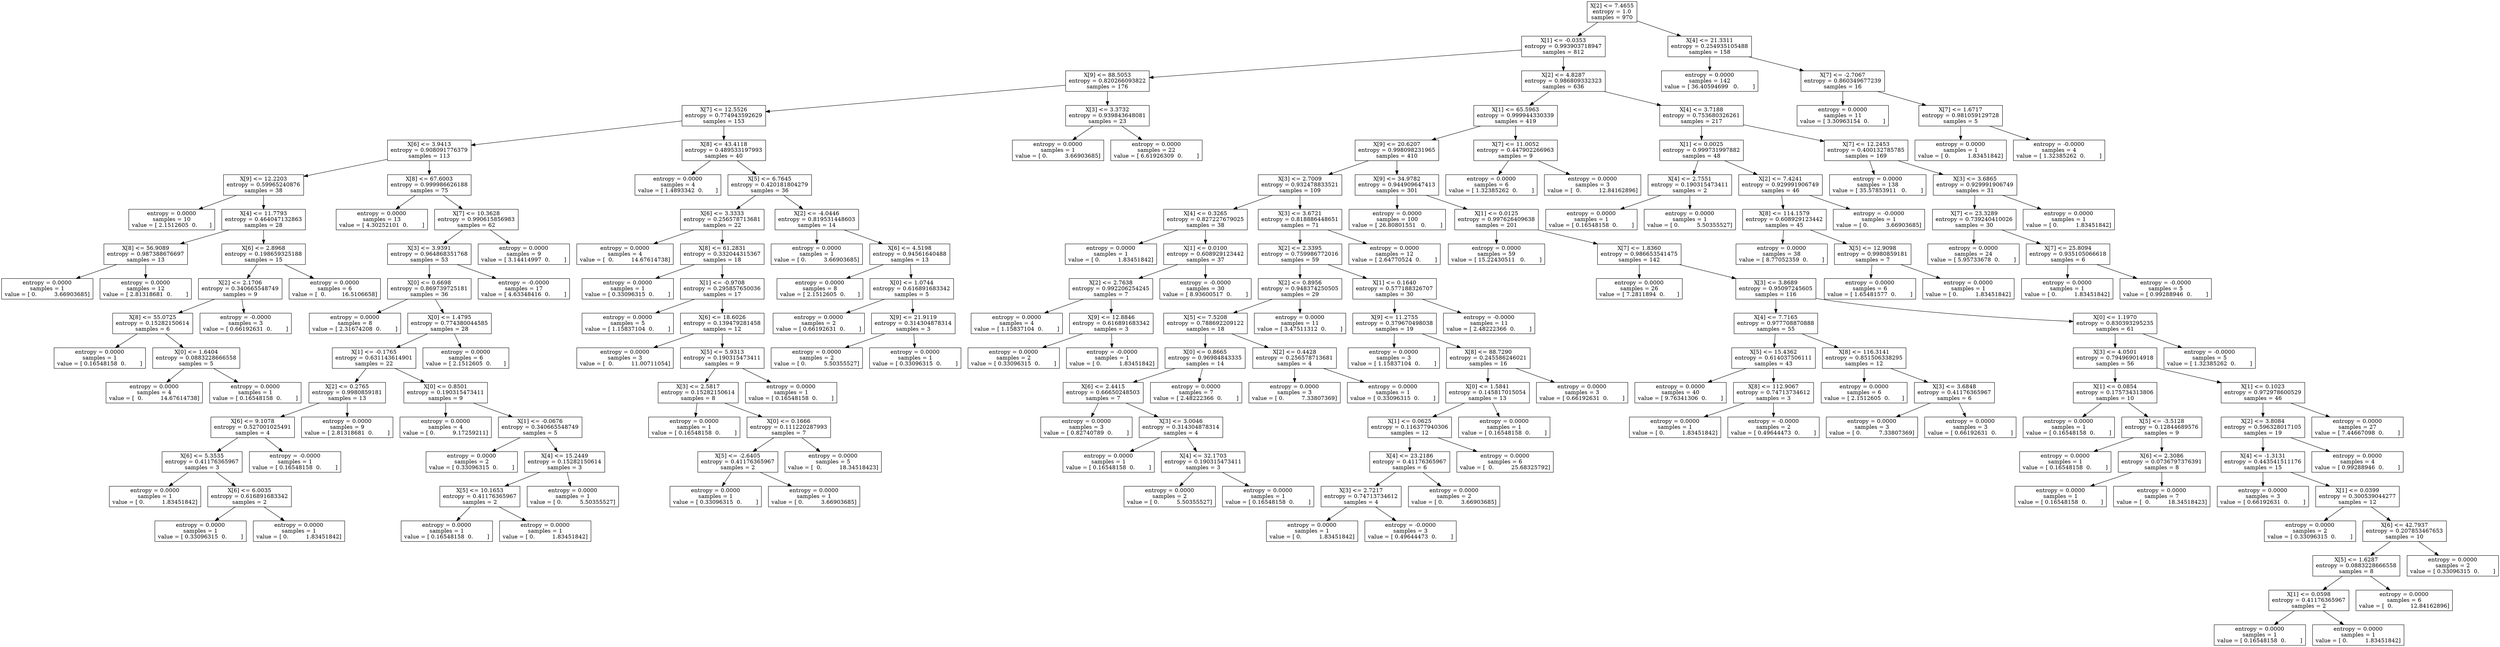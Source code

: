 digraph Tree {
0 [label="X[2] <= 7.4655\nentropy = 1.0\nsamples = 970", shape="box"] ;
1 [label="X[1] <= -0.0353\nentropy = 0.993903718947\nsamples = 812", shape="box"] ;
0 -> 1 ;
2 [label="X[9] <= 88.5053\nentropy = 0.820266093822\nsamples = 176", shape="box"] ;
1 -> 2 ;
3 [label="X[7] <= 12.5526\nentropy = 0.774943592629\nsamples = 153", shape="box"] ;
2 -> 3 ;
4 [label="X[6] <= 3.9413\nentropy = 0.908091776379\nsamples = 113", shape="box"] ;
3 -> 4 ;
5 [label="X[9] <= 12.2203\nentropy = 0.59965240876\nsamples = 38", shape="box"] ;
4 -> 5 ;
6 [label="entropy = 0.0000\nsamples = 10\nvalue = [ 2.1512605  0.       ]", shape="box"] ;
5 -> 6 ;
7 [label="X[4] <= 11.7793\nentropy = 0.464047132863\nsamples = 28", shape="box"] ;
5 -> 7 ;
8 [label="X[8] <= 56.9089\nentropy = 0.987388676697\nsamples = 13", shape="box"] ;
7 -> 8 ;
9 [label="entropy = 0.0000\nsamples = 1\nvalue = [ 0.          3.66903685]", shape="box"] ;
8 -> 9 ;
10 [label="entropy = 0.0000\nsamples = 12\nvalue = [ 2.81318681  0.        ]", shape="box"] ;
8 -> 10 ;
11 [label="X[6] <= 2.8968\nentropy = 0.198659325188\nsamples = 15", shape="box"] ;
7 -> 11 ;
12 [label="X[2] <= 2.1706\nentropy = 0.340665548749\nsamples = 9", shape="box"] ;
11 -> 12 ;
13 [label="X[8] <= 55.0725\nentropy = 0.15282150614\nsamples = 6", shape="box"] ;
12 -> 13 ;
14 [label="entropy = 0.0000\nsamples = 1\nvalue = [ 0.16548158  0.        ]", shape="box"] ;
13 -> 14 ;
15 [label="X[0] <= 1.6404\nentropy = 0.0883228666558\nsamples = 5", shape="box"] ;
13 -> 15 ;
16 [label="entropy = 0.0000\nsamples = 4\nvalue = [  0.          14.67614738]", shape="box"] ;
15 -> 16 ;
17 [label="entropy = 0.0000\nsamples = 1\nvalue = [ 0.16548158  0.        ]", shape="box"] ;
15 -> 17 ;
18 [label="entropy = -0.0000\nsamples = 3\nvalue = [ 0.66192631  0.        ]", shape="box"] ;
12 -> 18 ;
19 [label="entropy = 0.0000\nsamples = 6\nvalue = [  0.         16.5106658]", shape="box"] ;
11 -> 19 ;
20 [label="X[8] <= 67.6003\nentropy = 0.999986626188\nsamples = 75", shape="box"] ;
4 -> 20 ;
21 [label="entropy = 0.0000\nsamples = 13\nvalue = [ 4.30252101  0.        ]", shape="box"] ;
20 -> 21 ;
22 [label="X[7] <= 10.3628\nentropy = 0.990615856983\nsamples = 62", shape="box"] ;
20 -> 22 ;
23 [label="X[3] <= 3.9391\nentropy = 0.964868351768\nsamples = 53", shape="box"] ;
22 -> 23 ;
24 [label="X[0] <= 0.6698\nentropy = 0.869739725181\nsamples = 36", shape="box"] ;
23 -> 24 ;
25 [label="entropy = 0.0000\nsamples = 8\nvalue = [ 2.31674208  0.        ]", shape="box"] ;
24 -> 25 ;
26 [label="X[0] <= 1.4795\nentropy = 0.774380044585\nsamples = 28", shape="box"] ;
24 -> 26 ;
27 [label="X[1] <= -0.1765\nentropy = 0.631143614901\nsamples = 22", shape="box"] ;
26 -> 27 ;
28 [label="X[2] <= 0.2765\nentropy = 0.9980859181\nsamples = 13", shape="box"] ;
27 -> 28 ;
29 [label="X[6] <= 9.1078\nentropy = 0.527001025491\nsamples = 4", shape="box"] ;
28 -> 29 ;
30 [label="X[6] <= 5.3535\nentropy = 0.41176365967\nsamples = 3", shape="box"] ;
29 -> 30 ;
31 [label="entropy = 0.0000\nsamples = 1\nvalue = [ 0.          1.83451842]", shape="box"] ;
30 -> 31 ;
32 [label="X[6] <= 6.0035\nentropy = 0.616891683342\nsamples = 2", shape="box"] ;
30 -> 32 ;
33 [label="entropy = 0.0000\nsamples = 1\nvalue = [ 0.33096315  0.        ]", shape="box"] ;
32 -> 33 ;
34 [label="entropy = 0.0000\nsamples = 1\nvalue = [ 0.          1.83451842]", shape="box"] ;
32 -> 34 ;
35 [label="entropy = -0.0000\nsamples = 1\nvalue = [ 0.16548158  0.        ]", shape="box"] ;
29 -> 35 ;
36 [label="entropy = 0.0000\nsamples = 9\nvalue = [ 2.81318681  0.        ]", shape="box"] ;
28 -> 36 ;
37 [label="X[0] <= 0.8501\nentropy = 0.190315473411\nsamples = 9", shape="box"] ;
27 -> 37 ;
38 [label="entropy = 0.0000\nsamples = 4\nvalue = [ 0.          9.17259211]", shape="box"] ;
37 -> 38 ;
39 [label="X[1] <= -0.0676\nentropy = 0.340665548749\nsamples = 5", shape="box"] ;
37 -> 39 ;
40 [label="entropy = 0.0000\nsamples = 2\nvalue = [ 0.33096315  0.        ]", shape="box"] ;
39 -> 40 ;
41 [label="X[4] <= 15.2449\nentropy = 0.15282150614\nsamples = 3", shape="box"] ;
39 -> 41 ;
42 [label="X[5] <= 10.1653\nentropy = 0.41176365967\nsamples = 2", shape="box"] ;
41 -> 42 ;
43 [label="entropy = 0.0000\nsamples = 1\nvalue = [ 0.16548158  0.        ]", shape="box"] ;
42 -> 43 ;
44 [label="entropy = 0.0000\nsamples = 1\nvalue = [ 0.          1.83451842]", shape="box"] ;
42 -> 44 ;
45 [label="entropy = 0.0000\nsamples = 1\nvalue = [ 0.          5.50355527]", shape="box"] ;
41 -> 45 ;
46 [label="entropy = 0.0000\nsamples = 6\nvalue = [ 2.1512605  0.       ]", shape="box"] ;
26 -> 46 ;
47 [label="entropy = -0.0000\nsamples = 17\nvalue = [ 4.63348416  0.        ]", shape="box"] ;
23 -> 47 ;
48 [label="entropy = 0.0000\nsamples = 9\nvalue = [ 3.14414997  0.        ]", shape="box"] ;
22 -> 48 ;
49 [label="X[8] <= 43.4118\nentropy = 0.489533197993\nsamples = 40", shape="box"] ;
3 -> 49 ;
50 [label="entropy = 0.0000\nsamples = 4\nvalue = [ 1.4893342  0.       ]", shape="box"] ;
49 -> 50 ;
51 [label="X[5] <= 6.7645\nentropy = 0.420181804279\nsamples = 36", shape="box"] ;
49 -> 51 ;
52 [label="X[6] <= 3.3333\nentropy = 0.256578713681\nsamples = 22", shape="box"] ;
51 -> 52 ;
53 [label="entropy = 0.0000\nsamples = 4\nvalue = [  0.          14.67614738]", shape="box"] ;
52 -> 53 ;
54 [label="X[8] <= 61.2831\nentropy = 0.332044315367\nsamples = 18", shape="box"] ;
52 -> 54 ;
55 [label="entropy = 0.0000\nsamples = 1\nvalue = [ 0.33096315  0.        ]", shape="box"] ;
54 -> 55 ;
56 [label="X[1] <= -0.9708\nentropy = 0.295857650036\nsamples = 17", shape="box"] ;
54 -> 56 ;
57 [label="entropy = 0.0000\nsamples = 5\nvalue = [ 1.15837104  0.        ]", shape="box"] ;
56 -> 57 ;
58 [label="X[6] <= 18.6026\nentropy = 0.139479281458\nsamples = 12", shape="box"] ;
56 -> 58 ;
59 [label="entropy = 0.0000\nsamples = 3\nvalue = [  0.          11.00711054]", shape="box"] ;
58 -> 59 ;
60 [label="X[5] <= 5.9313\nentropy = 0.190315473411\nsamples = 9", shape="box"] ;
58 -> 60 ;
61 [label="X[3] <= 2.5817\nentropy = 0.15282150614\nsamples = 8", shape="box"] ;
60 -> 61 ;
62 [label="entropy = 0.0000\nsamples = 1\nvalue = [ 0.16548158  0.        ]", shape="box"] ;
61 -> 62 ;
63 [label="X[0] <= 0.1666\nentropy = 0.111220287993\nsamples = 7", shape="box"] ;
61 -> 63 ;
64 [label="X[5] <= -2.6405\nentropy = 0.41176365967\nsamples = 2", shape="box"] ;
63 -> 64 ;
65 [label="entropy = 0.0000\nsamples = 1\nvalue = [ 0.33096315  0.        ]", shape="box"] ;
64 -> 65 ;
66 [label="entropy = 0.0000\nsamples = 1\nvalue = [ 0.          3.66903685]", shape="box"] ;
64 -> 66 ;
67 [label="entropy = 0.0000\nsamples = 5\nvalue = [  0.          18.34518423]", shape="box"] ;
63 -> 67 ;
68 [label="entropy = 0.0000\nsamples = 1\nvalue = [ 0.16548158  0.        ]", shape="box"] ;
60 -> 68 ;
69 [label="X[2] <= -4.0446\nentropy = 0.819531448603\nsamples = 14", shape="box"] ;
51 -> 69 ;
70 [label="entropy = 0.0000\nsamples = 1\nvalue = [ 0.          3.66903685]", shape="box"] ;
69 -> 70 ;
71 [label="X[6] <= 4.5198\nentropy = 0.94561640488\nsamples = 13", shape="box"] ;
69 -> 71 ;
72 [label="entropy = 0.0000\nsamples = 8\nvalue = [ 2.1512605  0.       ]", shape="box"] ;
71 -> 72 ;
73 [label="X[0] <= 1.0744\nentropy = 0.616891683342\nsamples = 5", shape="box"] ;
71 -> 73 ;
74 [label="entropy = 0.0000\nsamples = 2\nvalue = [ 0.66192631  0.        ]", shape="box"] ;
73 -> 74 ;
75 [label="X[9] <= 21.9119\nentropy = 0.314304878314\nsamples = 3", shape="box"] ;
73 -> 75 ;
76 [label="entropy = 0.0000\nsamples = 2\nvalue = [ 0.          5.50355527]", shape="box"] ;
75 -> 76 ;
77 [label="entropy = 0.0000\nsamples = 1\nvalue = [ 0.33096315  0.        ]", shape="box"] ;
75 -> 77 ;
78 [label="X[3] <= 3.3732\nentropy = 0.939843648081\nsamples = 23", shape="box"] ;
2 -> 78 ;
79 [label="entropy = 0.0000\nsamples = 1\nvalue = [ 0.          3.66903685]", shape="box"] ;
78 -> 79 ;
80 [label="entropy = 0.0000\nsamples = 22\nvalue = [ 6.61926309  0.        ]", shape="box"] ;
78 -> 80 ;
81 [label="X[2] <= 4.8287\nentropy = 0.986809332323\nsamples = 636", shape="box"] ;
1 -> 81 ;
82 [label="X[1] <= 65.5963\nentropy = 0.999944330339\nsamples = 419", shape="box"] ;
81 -> 82 ;
83 [label="X[9] <= 20.6207\nentropy = 0.998098231965\nsamples = 410", shape="box"] ;
82 -> 83 ;
84 [label="X[3] <= 2.7009\nentropy = 0.932478833521\nsamples = 109", shape="box"] ;
83 -> 84 ;
85 [label="X[4] <= 0.3265\nentropy = 0.827227679025\nsamples = 38", shape="box"] ;
84 -> 85 ;
86 [label="entropy = 0.0000\nsamples = 1\nvalue = [ 0.          1.83451842]", shape="box"] ;
85 -> 86 ;
87 [label="X[1] <= 0.0100\nentropy = 0.608929123442\nsamples = 37", shape="box"] ;
85 -> 87 ;
88 [label="X[2] <= 2.7638\nentropy = 0.992206254245\nsamples = 7", shape="box"] ;
87 -> 88 ;
89 [label="entropy = 0.0000\nsamples = 4\nvalue = [ 1.15837104  0.        ]", shape="box"] ;
88 -> 89 ;
90 [label="X[9] <= 12.8846\nentropy = 0.616891683342\nsamples = 3", shape="box"] ;
88 -> 90 ;
91 [label="entropy = 0.0000\nsamples = 2\nvalue = [ 0.33096315  0.        ]", shape="box"] ;
90 -> 91 ;
92 [label="entropy = -0.0000\nsamples = 1\nvalue = [ 0.          1.83451842]", shape="box"] ;
90 -> 92 ;
93 [label="entropy = -0.0000\nsamples = 30\nvalue = [ 8.93600517  0.        ]", shape="box"] ;
87 -> 93 ;
94 [label="X[3] <= 3.6721\nentropy = 0.818886448651\nsamples = 71", shape="box"] ;
84 -> 94 ;
95 [label="X[2] <= 2.3395\nentropy = 0.759986772016\nsamples = 59", shape="box"] ;
94 -> 95 ;
96 [label="X[2] <= 0.8956\nentropy = 0.948374250505\nsamples = 29", shape="box"] ;
95 -> 96 ;
97 [label="X[5] <= 7.5208\nentropy = 0.788692209122\nsamples = 18", shape="box"] ;
96 -> 97 ;
98 [label="X[0] <= 0.8665\nentropy = 0.96984843335\nsamples = 14", shape="box"] ;
97 -> 98 ;
99 [label="X[6] <= 2.4415\nentropy = 0.66650248503\nsamples = 7", shape="box"] ;
98 -> 99 ;
100 [label="entropy = 0.0000\nsamples = 3\nvalue = [ 0.82740789  0.        ]", shape="box"] ;
99 -> 100 ;
101 [label="X[3] <= 3.0046\nentropy = 0.314304878314\nsamples = 4", shape="box"] ;
99 -> 101 ;
102 [label="entropy = 0.0000\nsamples = 1\nvalue = [ 0.16548158  0.        ]", shape="box"] ;
101 -> 102 ;
103 [label="X[4] <= 32.1703\nentropy = 0.190315473411\nsamples = 3", shape="box"] ;
101 -> 103 ;
104 [label="entropy = 0.0000\nsamples = 2\nvalue = [ 0.          5.50355527]", shape="box"] ;
103 -> 104 ;
105 [label="entropy = 0.0000\nsamples = 1\nvalue = [ 0.16548158  0.        ]", shape="box"] ;
103 -> 105 ;
106 [label="entropy = 0.0000\nsamples = 7\nvalue = [ 2.48222366  0.        ]", shape="box"] ;
98 -> 106 ;
107 [label="X[2] <= 0.4428\nentropy = 0.256578713681\nsamples = 4", shape="box"] ;
97 -> 107 ;
108 [label="entropy = 0.0000\nsamples = 3\nvalue = [ 0.          7.33807369]", shape="box"] ;
107 -> 108 ;
109 [label="entropy = 0.0000\nsamples = 1\nvalue = [ 0.33096315  0.        ]", shape="box"] ;
107 -> 109 ;
110 [label="entropy = 0.0000\nsamples = 11\nvalue = [ 3.47511312  0.        ]", shape="box"] ;
96 -> 110 ;
111 [label="X[1] <= 0.1640\nentropy = 0.577188326707\nsamples = 30", shape="box"] ;
95 -> 111 ;
112 [label="X[9] <= 11.2755\nentropy = 0.379670498038\nsamples = 19", shape="box"] ;
111 -> 112 ;
113 [label="entropy = 0.0000\nsamples = 3\nvalue = [ 1.15837104  0.        ]", shape="box"] ;
112 -> 113 ;
114 [label="X[8] <= 88.7290\nentropy = 0.245586246021\nsamples = 16", shape="box"] ;
112 -> 114 ;
115 [label="X[0] <= 1.5841\nentropy = 0.145817015054\nsamples = 13", shape="box"] ;
114 -> 115 ;
116 [label="X[1] <= 0.0625\nentropy = 0.116377940306\nsamples = 12", shape="box"] ;
115 -> 116 ;
117 [label="X[4] <= 23.2186\nentropy = 0.41176365967\nsamples = 6", shape="box"] ;
116 -> 117 ;
118 [label="X[3] <= 2.7217\nentropy = 0.74713734612\nsamples = 4", shape="box"] ;
117 -> 118 ;
119 [label="entropy = 0.0000\nsamples = 1\nvalue = [ 0.          1.83451842]", shape="box"] ;
118 -> 119 ;
120 [label="entropy = -0.0000\nsamples = 3\nvalue = [ 0.49644473  0.        ]", shape="box"] ;
118 -> 120 ;
121 [label="entropy = 0.0000\nsamples = 2\nvalue = [ 0.          3.66903685]", shape="box"] ;
117 -> 121 ;
122 [label="entropy = 0.0000\nsamples = 6\nvalue = [  0.          25.68325792]", shape="box"] ;
116 -> 122 ;
123 [label="entropy = 0.0000\nsamples = 1\nvalue = [ 0.16548158  0.        ]", shape="box"] ;
115 -> 123 ;
124 [label="entropy = 0.0000\nsamples = 3\nvalue = [ 0.66192631  0.        ]", shape="box"] ;
114 -> 124 ;
125 [label="entropy = -0.0000\nsamples = 11\nvalue = [ 2.48222366  0.        ]", shape="box"] ;
111 -> 125 ;
126 [label="entropy = 0.0000\nsamples = 12\nvalue = [ 2.64770524  0.        ]", shape="box"] ;
94 -> 126 ;
127 [label="X[9] <= 34.9782\nentropy = 0.944909647413\nsamples = 301", shape="box"] ;
83 -> 127 ;
128 [label="entropy = 0.0000\nsamples = 100\nvalue = [ 26.80801551   0.        ]", shape="box"] ;
127 -> 128 ;
129 [label="X[1] <= 0.0125\nentropy = 0.997626409638\nsamples = 201", shape="box"] ;
127 -> 129 ;
130 [label="entropy = 0.0000\nsamples = 59\nvalue = [ 15.22430511   0.        ]", shape="box"] ;
129 -> 130 ;
131 [label="X[7] <= 1.8360\nentropy = 0.986653541475\nsamples = 142", shape="box"] ;
129 -> 131 ;
132 [label="entropy = 0.0000\nsamples = 26\nvalue = [ 7.2811894  0.       ]", shape="box"] ;
131 -> 132 ;
133 [label="X[3] <= 3.8689\nentropy = 0.95097245605\nsamples = 116", shape="box"] ;
131 -> 133 ;
134 [label="X[4] <= 7.7165\nentropy = 0.977708870888\nsamples = 55", shape="box"] ;
133 -> 134 ;
135 [label="X[5] <= 15.4362\nentropy = 0.614037506111\nsamples = 43", shape="box"] ;
134 -> 135 ;
136 [label="entropy = 0.0000\nsamples = 40\nvalue = [ 9.76341306  0.        ]", shape="box"] ;
135 -> 136 ;
137 [label="X[8] <= 112.9067\nentropy = 0.74713734612\nsamples = 3", shape="box"] ;
135 -> 137 ;
138 [label="entropy = 0.0000\nsamples = 1\nvalue = [ 0.          1.83451842]", shape="box"] ;
137 -> 138 ;
139 [label="entropy = -0.0000\nsamples = 2\nvalue = [ 0.49644473  0.        ]", shape="box"] ;
137 -> 139 ;
140 [label="X[8] <= 116.3141\nentropy = 0.851506338295\nsamples = 12", shape="box"] ;
134 -> 140 ;
141 [label="entropy = 0.0000\nsamples = 6\nvalue = [ 2.1512605  0.       ]", shape="box"] ;
140 -> 141 ;
142 [label="X[3] <= 3.6848\nentropy = 0.41176365967\nsamples = 6", shape="box"] ;
140 -> 142 ;
143 [label="entropy = 0.0000\nsamples = 3\nvalue = [ 0.          7.33807369]", shape="box"] ;
142 -> 143 ;
144 [label="entropy = 0.0000\nsamples = 3\nvalue = [ 0.66192631  0.        ]", shape="box"] ;
142 -> 144 ;
145 [label="X[0] <= 1.1970\nentropy = 0.830393295235\nsamples = 61", shape="box"] ;
133 -> 145 ;
146 [label="X[3] <= 4.0501\nentropy = 0.794969014918\nsamples = 56", shape="box"] ;
145 -> 146 ;
147 [label="X[1] <= 0.0854\nentropy = 0.175734313806\nsamples = 10", shape="box"] ;
146 -> 147 ;
148 [label="entropy = 0.0000\nsamples = 1\nvalue = [ 0.16548158  0.        ]", shape="box"] ;
147 -> 148 ;
149 [label="X[5] <= -3.5128\nentropy = 0.12844689576\nsamples = 9", shape="box"] ;
147 -> 149 ;
150 [label="entropy = 0.0000\nsamples = 1\nvalue = [ 0.16548158  0.        ]", shape="box"] ;
149 -> 150 ;
151 [label="X[6] <= 2.3086\nentropy = 0.0736797376391\nsamples = 8", shape="box"] ;
149 -> 151 ;
152 [label="entropy = 0.0000\nsamples = 1\nvalue = [ 0.16548158  0.        ]", shape="box"] ;
151 -> 152 ;
153 [label="entropy = 0.0000\nsamples = 7\nvalue = [  0.          18.34518423]", shape="box"] ;
151 -> 153 ;
154 [label="X[1] <= 0.1023\nentropy = 0.972978600529\nsamples = 46", shape="box"] ;
146 -> 154 ;
155 [label="X[2] <= 3.8084\nentropy = 0.596328017105\nsamples = 19", shape="box"] ;
154 -> 155 ;
156 [label="X[4] <= -1.3131\nentropy = 0.443541511176\nsamples = 15", shape="box"] ;
155 -> 156 ;
157 [label="entropy = 0.0000\nsamples = 3\nvalue = [ 0.66192631  0.        ]", shape="box"] ;
156 -> 157 ;
158 [label="X[1] <= 0.0399\nentropy = 0.300539044277\nsamples = 12", shape="box"] ;
156 -> 158 ;
159 [label="entropy = 0.0000\nsamples = 2\nvalue = [ 0.33096315  0.        ]", shape="box"] ;
158 -> 159 ;
160 [label="X[6] <= 42.7937\nentropy = 0.207853467653\nsamples = 10", shape="box"] ;
158 -> 160 ;
161 [label="X[5] <= 1.6287\nentropy = 0.0883228666558\nsamples = 8", shape="box"] ;
160 -> 161 ;
162 [label="X[1] <= 0.0598\nentropy = 0.41176365967\nsamples = 2", shape="box"] ;
161 -> 162 ;
163 [label="entropy = 0.0000\nsamples = 1\nvalue = [ 0.16548158  0.        ]", shape="box"] ;
162 -> 163 ;
164 [label="entropy = 0.0000\nsamples = 1\nvalue = [ 0.          1.83451842]", shape="box"] ;
162 -> 164 ;
165 [label="entropy = 0.0000\nsamples = 6\nvalue = [  0.          12.84162896]", shape="box"] ;
161 -> 165 ;
166 [label="entropy = 0.0000\nsamples = 2\nvalue = [ 0.33096315  0.        ]", shape="box"] ;
160 -> 166 ;
167 [label="entropy = 0.0000\nsamples = 4\nvalue = [ 0.99288946  0.        ]", shape="box"] ;
155 -> 167 ;
168 [label="entropy = 0.0000\nsamples = 27\nvalue = [ 7.44667098  0.        ]", shape="box"] ;
154 -> 168 ;
169 [label="entropy = -0.0000\nsamples = 5\nvalue = [ 1.32385262  0.        ]", shape="box"] ;
145 -> 169 ;
170 [label="X[7] <= 11.0052\nentropy = 0.447902266963\nsamples = 9", shape="box"] ;
82 -> 170 ;
171 [label="entropy = 0.0000\nsamples = 6\nvalue = [ 1.32385262  0.        ]", shape="box"] ;
170 -> 171 ;
172 [label="entropy = 0.0000\nsamples = 3\nvalue = [  0.          12.84162896]", shape="box"] ;
170 -> 172 ;
173 [label="X[4] <= 3.7188\nentropy = 0.753680326261\nsamples = 217", shape="box"] ;
81 -> 173 ;
174 [label="X[1] <= 0.0025\nentropy = 0.999731997882\nsamples = 48", shape="box"] ;
173 -> 174 ;
175 [label="X[4] <= 2.7551\nentropy = 0.190315473411\nsamples = 2", shape="box"] ;
174 -> 175 ;
176 [label="entropy = 0.0000\nsamples = 1\nvalue = [ 0.16548158  0.        ]", shape="box"] ;
175 -> 176 ;
177 [label="entropy = 0.0000\nsamples = 1\nvalue = [ 0.          5.50355527]", shape="box"] ;
175 -> 177 ;
178 [label="X[2] <= 7.4241\nentropy = 0.929991906749\nsamples = 46", shape="box"] ;
174 -> 178 ;
179 [label="X[8] <= 114.1579\nentropy = 0.608929123442\nsamples = 45", shape="box"] ;
178 -> 179 ;
180 [label="entropy = 0.0000\nsamples = 38\nvalue = [ 8.77052359  0.        ]", shape="box"] ;
179 -> 180 ;
181 [label="X[5] <= 12.9098\nentropy = 0.9980859181\nsamples = 7", shape="box"] ;
179 -> 181 ;
182 [label="entropy = 0.0000\nsamples = 6\nvalue = [ 1.65481577  0.        ]", shape="box"] ;
181 -> 182 ;
183 [label="entropy = 0.0000\nsamples = 1\nvalue = [ 0.          1.83451842]", shape="box"] ;
181 -> 183 ;
184 [label="entropy = -0.0000\nsamples = 1\nvalue = [ 0.          3.66903685]", shape="box"] ;
178 -> 184 ;
185 [label="X[7] <= 12.2453\nentropy = 0.400132785785\nsamples = 169", shape="box"] ;
173 -> 185 ;
186 [label="entropy = 0.0000\nsamples = 138\nvalue = [ 35.57853911   0.        ]", shape="box"] ;
185 -> 186 ;
187 [label="X[3] <= 3.6865\nentropy = 0.929991906749\nsamples = 31", shape="box"] ;
185 -> 187 ;
188 [label="X[7] <= 23.3289\nentropy = 0.739240410026\nsamples = 30", shape="box"] ;
187 -> 188 ;
189 [label="entropy = 0.0000\nsamples = 24\nvalue = [ 5.95733678  0.        ]", shape="box"] ;
188 -> 189 ;
190 [label="X[7] <= 25.8094\nentropy = 0.935105066618\nsamples = 6", shape="box"] ;
188 -> 190 ;
191 [label="entropy = 0.0000\nsamples = 1\nvalue = [ 0.          1.83451842]", shape="box"] ;
190 -> 191 ;
192 [label="entropy = -0.0000\nsamples = 5\nvalue = [ 0.99288946  0.        ]", shape="box"] ;
190 -> 192 ;
193 [label="entropy = 0.0000\nsamples = 1\nvalue = [ 0.          1.83451842]", shape="box"] ;
187 -> 193 ;
194 [label="X[4] <= 21.3311\nentropy = 0.254935105488\nsamples = 158", shape="box"] ;
0 -> 194 ;
195 [label="entropy = 0.0000\nsamples = 142\nvalue = [ 36.40594699   0.        ]", shape="box"] ;
194 -> 195 ;
196 [label="X[7] <= -2.7067\nentropy = 0.860349677239\nsamples = 16", shape="box"] ;
194 -> 196 ;
197 [label="entropy = 0.0000\nsamples = 11\nvalue = [ 3.30963154  0.        ]", shape="box"] ;
196 -> 197 ;
198 [label="X[7] <= 1.6717\nentropy = 0.981059129728\nsamples = 5", shape="box"] ;
196 -> 198 ;
199 [label="entropy = 0.0000\nsamples = 1\nvalue = [ 0.          1.83451842]", shape="box"] ;
198 -> 199 ;
200 [label="entropy = -0.0000\nsamples = 4\nvalue = [ 1.32385262  0.        ]", shape="box"] ;
198 -> 200 ;
}